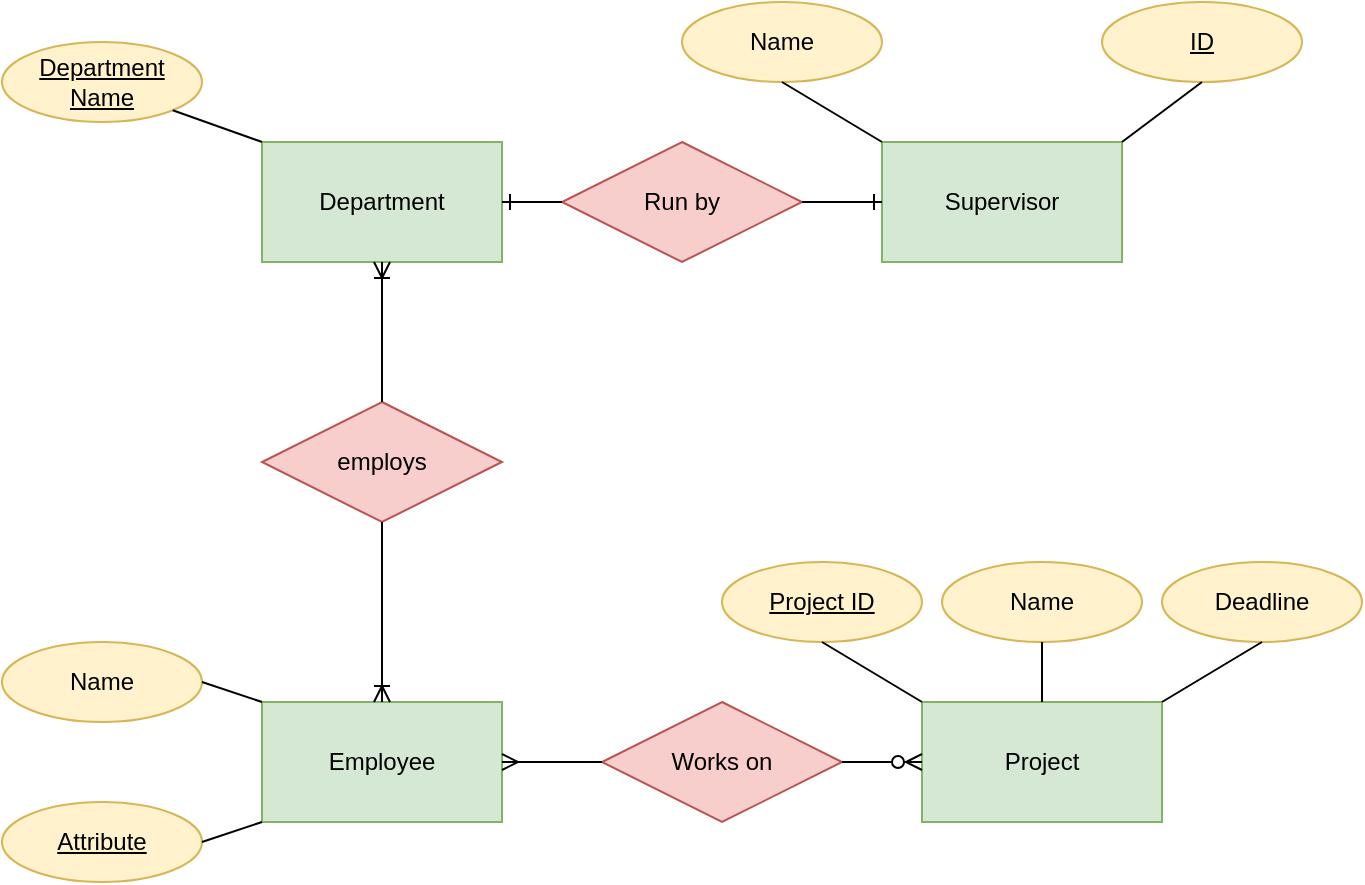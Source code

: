 <mxfile version="20.3.0" type="device"><diagram id="_LVRqo-S4UZjgpjf3RNg" name="Page-1"><mxGraphModel dx="869" dy="643" grid="1" gridSize="10" guides="1" tooltips="1" connect="1" arrows="1" fold="1" page="1" pageScale="1" pageWidth="850" pageHeight="1100" math="0" shadow="0"><root><mxCell id="0"/><mxCell id="1" parent="0"/><mxCell id="u_X00zaAnSistSOyHr1q-2" value="Department" style="rounded=0;whiteSpace=wrap;html=1;fillColor=#d5e8d4;strokeColor=#82b366;" vertex="1" parent="1"><mxGeometry x="220" y="120" width="120" height="60" as="geometry"/></mxCell><mxCell id="u_X00zaAnSistSOyHr1q-3" value="Employee" style="rounded=0;whiteSpace=wrap;html=1;fillColor=#d5e8d4;strokeColor=#82b366;" vertex="1" parent="1"><mxGeometry x="220" y="400" width="120" height="60" as="geometry"/></mxCell><mxCell id="u_X00zaAnSistSOyHr1q-4" value="Supervisor" style="rounded=0;whiteSpace=wrap;html=1;fillColor=#d5e8d4;strokeColor=#82b366;" vertex="1" parent="1"><mxGeometry x="530" y="120" width="120" height="60" as="geometry"/></mxCell><mxCell id="u_X00zaAnSistSOyHr1q-5" value="Project" style="rounded=0;whiteSpace=wrap;html=1;fillColor=#d5e8d4;strokeColor=#82b366;" vertex="1" parent="1"><mxGeometry x="550" y="400" width="120" height="60" as="geometry"/></mxCell><mxCell id="u_X00zaAnSistSOyHr1q-16" value="Deadline" style="ellipse;whiteSpace=wrap;html=1;align=center;fillColor=#fff2cc;strokeColor=#d6b656;" vertex="1" parent="1"><mxGeometry x="670" y="330" width="100" height="40" as="geometry"/></mxCell><mxCell id="u_X00zaAnSistSOyHr1q-22" value="Project ID" style="ellipse;whiteSpace=wrap;html=1;align=center;fontStyle=4;fillColor=#fff2cc;strokeColor=#d6b656;" vertex="1" parent="1"><mxGeometry x="450" y="330" width="100" height="40" as="geometry"/></mxCell><mxCell id="u_X00zaAnSistSOyHr1q-23" value="Attribute" style="ellipse;whiteSpace=wrap;html=1;align=center;fontStyle=4;fillColor=#fff2cc;strokeColor=#d6b656;" vertex="1" parent="1"><mxGeometry x="90" y="450" width="100" height="40" as="geometry"/></mxCell><mxCell id="u_X00zaAnSistSOyHr1q-24" value="Name" style="ellipse;whiteSpace=wrap;html=1;align=center;fillColor=#fff2cc;strokeColor=#d6b656;" vertex="1" parent="1"><mxGeometry x="560" y="330" width="100" height="40" as="geometry"/></mxCell><mxCell id="u_X00zaAnSistSOyHr1q-25" value="Name" style="ellipse;whiteSpace=wrap;html=1;align=center;fillColor=#fff2cc;strokeColor=#d6b656;" vertex="1" parent="1"><mxGeometry x="90" y="370" width="100" height="40" as="geometry"/></mxCell><mxCell id="u_X00zaAnSistSOyHr1q-26" value="ID" style="ellipse;whiteSpace=wrap;html=1;align=center;fontStyle=4;fillColor=#fff2cc;strokeColor=#d6b656;" vertex="1" parent="1"><mxGeometry x="640" y="50" width="100" height="40" as="geometry"/></mxCell><mxCell id="u_X00zaAnSistSOyHr1q-27" value="Department Name" style="ellipse;whiteSpace=wrap;html=1;align=center;fontStyle=4;fillColor=#fff2cc;strokeColor=#d6b656;" vertex="1" parent="1"><mxGeometry x="90" y="70" width="100" height="40" as="geometry"/></mxCell><mxCell id="u_X00zaAnSistSOyHr1q-28" value="Name" style="ellipse;whiteSpace=wrap;html=1;align=center;fillColor=#fff2cc;strokeColor=#d6b656;" vertex="1" parent="1"><mxGeometry x="430" y="50" width="100" height="40" as="geometry"/></mxCell><mxCell id="u_X00zaAnSistSOyHr1q-29" value="Run by" style="shape=rhombus;perimeter=rhombusPerimeter;whiteSpace=wrap;html=1;align=center;fillColor=#f8cecc;strokeColor=#b85450;" vertex="1" parent="1"><mxGeometry x="370" y="120" width="120" height="60" as="geometry"/></mxCell><mxCell id="u_X00zaAnSistSOyHr1q-31" value="" style="endArrow=none;html=1;rounded=0;entryX=0;entryY=0;entryDx=0;entryDy=0;exitX=1;exitY=1;exitDx=0;exitDy=0;" edge="1" parent="1" source="u_X00zaAnSistSOyHr1q-27" target="u_X00zaAnSistSOyHr1q-2"><mxGeometry relative="1" as="geometry"><mxPoint x="220" y="290" as="sourcePoint"/><mxPoint x="380" y="290" as="targetPoint"/></mxGeometry></mxCell><mxCell id="u_X00zaAnSistSOyHr1q-32" value="" style="fontSize=12;html=1;endArrow=ERone;endFill=1;rounded=0;exitX=0;exitY=0.5;exitDx=0;exitDy=0;entryX=1;entryY=0.5;entryDx=0;entryDy=0;" edge="1" parent="1" source="u_X00zaAnSistSOyHr1q-29" target="u_X00zaAnSistSOyHr1q-2"><mxGeometry width="100" height="100" relative="1" as="geometry"><mxPoint x="250" y="340" as="sourcePoint"/><mxPoint x="350" y="240" as="targetPoint"/></mxGeometry></mxCell><mxCell id="u_X00zaAnSistSOyHr1q-36" value="" style="endArrow=none;html=1;rounded=0;exitX=0.5;exitY=1;exitDx=0;exitDy=0;entryX=0;entryY=0;entryDx=0;entryDy=0;" edge="1" parent="1" source="u_X00zaAnSistSOyHr1q-28" target="u_X00zaAnSistSOyHr1q-4"><mxGeometry relative="1" as="geometry"><mxPoint x="530" y="110" as="sourcePoint"/><mxPoint x="690" y="110" as="targetPoint"/></mxGeometry></mxCell><mxCell id="u_X00zaAnSistSOyHr1q-37" value="" style="endArrow=none;html=1;rounded=0;entryX=1;entryY=0;entryDx=0;entryDy=0;exitX=0.5;exitY=1;exitDx=0;exitDy=0;" edge="1" parent="1" source="u_X00zaAnSistSOyHr1q-26" target="u_X00zaAnSistSOyHr1q-4"><mxGeometry relative="1" as="geometry"><mxPoint x="700" y="100" as="sourcePoint"/><mxPoint x="690" y="110" as="targetPoint"/></mxGeometry></mxCell><mxCell id="u_X00zaAnSistSOyHr1q-38" value="" style="endArrow=none;html=1;rounded=0;exitX=1;exitY=0.5;exitDx=0;exitDy=0;entryX=0;entryY=0;entryDx=0;entryDy=0;" edge="1" parent="1" source="u_X00zaAnSistSOyHr1q-25" target="u_X00zaAnSistSOyHr1q-3"><mxGeometry relative="1" as="geometry"><mxPoint x="490" y="390" as="sourcePoint"/><mxPoint x="650" y="390" as="targetPoint"/></mxGeometry></mxCell><mxCell id="u_X00zaAnSistSOyHr1q-39" value="" style="endArrow=none;html=1;rounded=0;exitX=1;exitY=0.5;exitDx=0;exitDy=0;entryX=0;entryY=1;entryDx=0;entryDy=0;" edge="1" parent="1" source="u_X00zaAnSistSOyHr1q-23" target="u_X00zaAnSistSOyHr1q-3"><mxGeometry relative="1" as="geometry"><mxPoint x="160" y="510" as="sourcePoint"/><mxPoint x="320" y="510" as="targetPoint"/></mxGeometry></mxCell><mxCell id="u_X00zaAnSistSOyHr1q-44" value="employs" style="shape=rhombus;perimeter=rhombusPerimeter;whiteSpace=wrap;html=1;align=center;fillColor=#f8cecc;strokeColor=#b85450;" vertex="1" parent="1"><mxGeometry x="220" y="250" width="120" height="60" as="geometry"/></mxCell><mxCell id="u_X00zaAnSistSOyHr1q-45" value="" style="fontSize=12;html=1;endArrow=ERoneToMany;rounded=0;exitX=0.5;exitY=1;exitDx=0;exitDy=0;entryX=0.5;entryY=0;entryDx=0;entryDy=0;" edge="1" parent="1" source="u_X00zaAnSistSOyHr1q-44" target="u_X00zaAnSistSOyHr1q-3"><mxGeometry width="100" height="100" relative="1" as="geometry"><mxPoint x="250" y="340" as="sourcePoint"/><mxPoint x="350" y="240" as="targetPoint"/></mxGeometry></mxCell><mxCell id="u_X00zaAnSistSOyHr1q-46" value="" style="fontSize=12;html=1;endArrow=ERone;endFill=1;rounded=0;exitX=1;exitY=0.5;exitDx=0;exitDy=0;entryX=0;entryY=0.5;entryDx=0;entryDy=0;" edge="1" parent="1" source="u_X00zaAnSistSOyHr1q-29" target="u_X00zaAnSistSOyHr1q-4"><mxGeometry width="100" height="100" relative="1" as="geometry"><mxPoint x="590.0" y="210" as="sourcePoint"/><mxPoint x="660" y="60" as="targetPoint"/></mxGeometry></mxCell><mxCell id="u_X00zaAnSistSOyHr1q-47" value="Works on" style="shape=rhombus;perimeter=rhombusPerimeter;whiteSpace=wrap;html=1;align=center;fillColor=#f8cecc;strokeColor=#b85450;" vertex="1" parent="1"><mxGeometry x="390" y="400" width="120" height="60" as="geometry"/></mxCell><mxCell id="u_X00zaAnSistSOyHr1q-48" value="" style="edgeStyle=entityRelationEdgeStyle;fontSize=12;html=1;endArrow=ERzeroToMany;endFill=1;rounded=0;entryX=0;entryY=0.5;entryDx=0;entryDy=0;" edge="1" parent="1" source="u_X00zaAnSistSOyHr1q-47" target="u_X00zaAnSistSOyHr1q-5"><mxGeometry width="100" height="100" relative="1" as="geometry"><mxPoint x="310" y="290" as="sourcePoint"/><mxPoint x="410" y="190" as="targetPoint"/></mxGeometry></mxCell><mxCell id="u_X00zaAnSistSOyHr1q-49" value="" style="fontSize=12;html=1;endArrow=ERmany;rounded=0;exitX=0;exitY=0.5;exitDx=0;exitDy=0;entryX=1;entryY=0.5;entryDx=0;entryDy=0;" edge="1" parent="1" source="u_X00zaAnSistSOyHr1q-47" target="u_X00zaAnSistSOyHr1q-3"><mxGeometry width="100" height="100" relative="1" as="geometry"><mxPoint x="310" y="290" as="sourcePoint"/><mxPoint x="410" y="190" as="targetPoint"/></mxGeometry></mxCell><mxCell id="u_X00zaAnSistSOyHr1q-50" value="" style="endArrow=none;html=1;rounded=0;exitX=1;exitY=0;exitDx=0;exitDy=0;entryX=0.5;entryY=1;entryDx=0;entryDy=0;" edge="1" parent="1" source="u_X00zaAnSistSOyHr1q-5" target="u_X00zaAnSistSOyHr1q-16"><mxGeometry relative="1" as="geometry"><mxPoint x="460" y="299.44" as="sourcePoint"/><mxPoint x="620" y="299.44" as="targetPoint"/></mxGeometry></mxCell><mxCell id="u_X00zaAnSistSOyHr1q-51" value="" style="endArrow=none;html=1;rounded=0;entryX=0.5;entryY=0;entryDx=0;entryDy=0;exitX=0.5;exitY=1;exitDx=0;exitDy=0;" edge="1" parent="1" source="u_X00zaAnSistSOyHr1q-24" target="u_X00zaAnSistSOyHr1q-5"><mxGeometry relative="1" as="geometry"><mxPoint x="470.0" y="309.44" as="sourcePoint"/><mxPoint x="630" y="309.44" as="targetPoint"/></mxGeometry></mxCell><mxCell id="u_X00zaAnSistSOyHr1q-52" value="" style="endArrow=none;html=1;rounded=0;exitX=0;exitY=0;exitDx=0;exitDy=0;entryX=0.5;entryY=1;entryDx=0;entryDy=0;" edge="1" parent="1" source="u_X00zaAnSistSOyHr1q-5" target="u_X00zaAnSistSOyHr1q-22"><mxGeometry relative="1" as="geometry"><mxPoint x="480.0" y="319.44" as="sourcePoint"/><mxPoint x="640" y="319.44" as="targetPoint"/></mxGeometry></mxCell><mxCell id="u_X00zaAnSistSOyHr1q-56" value="" style="fontSize=12;html=1;endArrow=ERoneToMany;rounded=0;exitX=0.5;exitY=0;exitDx=0;exitDy=0;entryX=0.5;entryY=1;entryDx=0;entryDy=0;" edge="1" parent="1" source="u_X00zaAnSistSOyHr1q-44" target="u_X00zaAnSistSOyHr1q-2"><mxGeometry width="100" height="100" relative="1" as="geometry"><mxPoint x="310" y="360" as="sourcePoint"/><mxPoint x="410" y="260" as="targetPoint"/></mxGeometry></mxCell></root></mxGraphModel></diagram></mxfile>